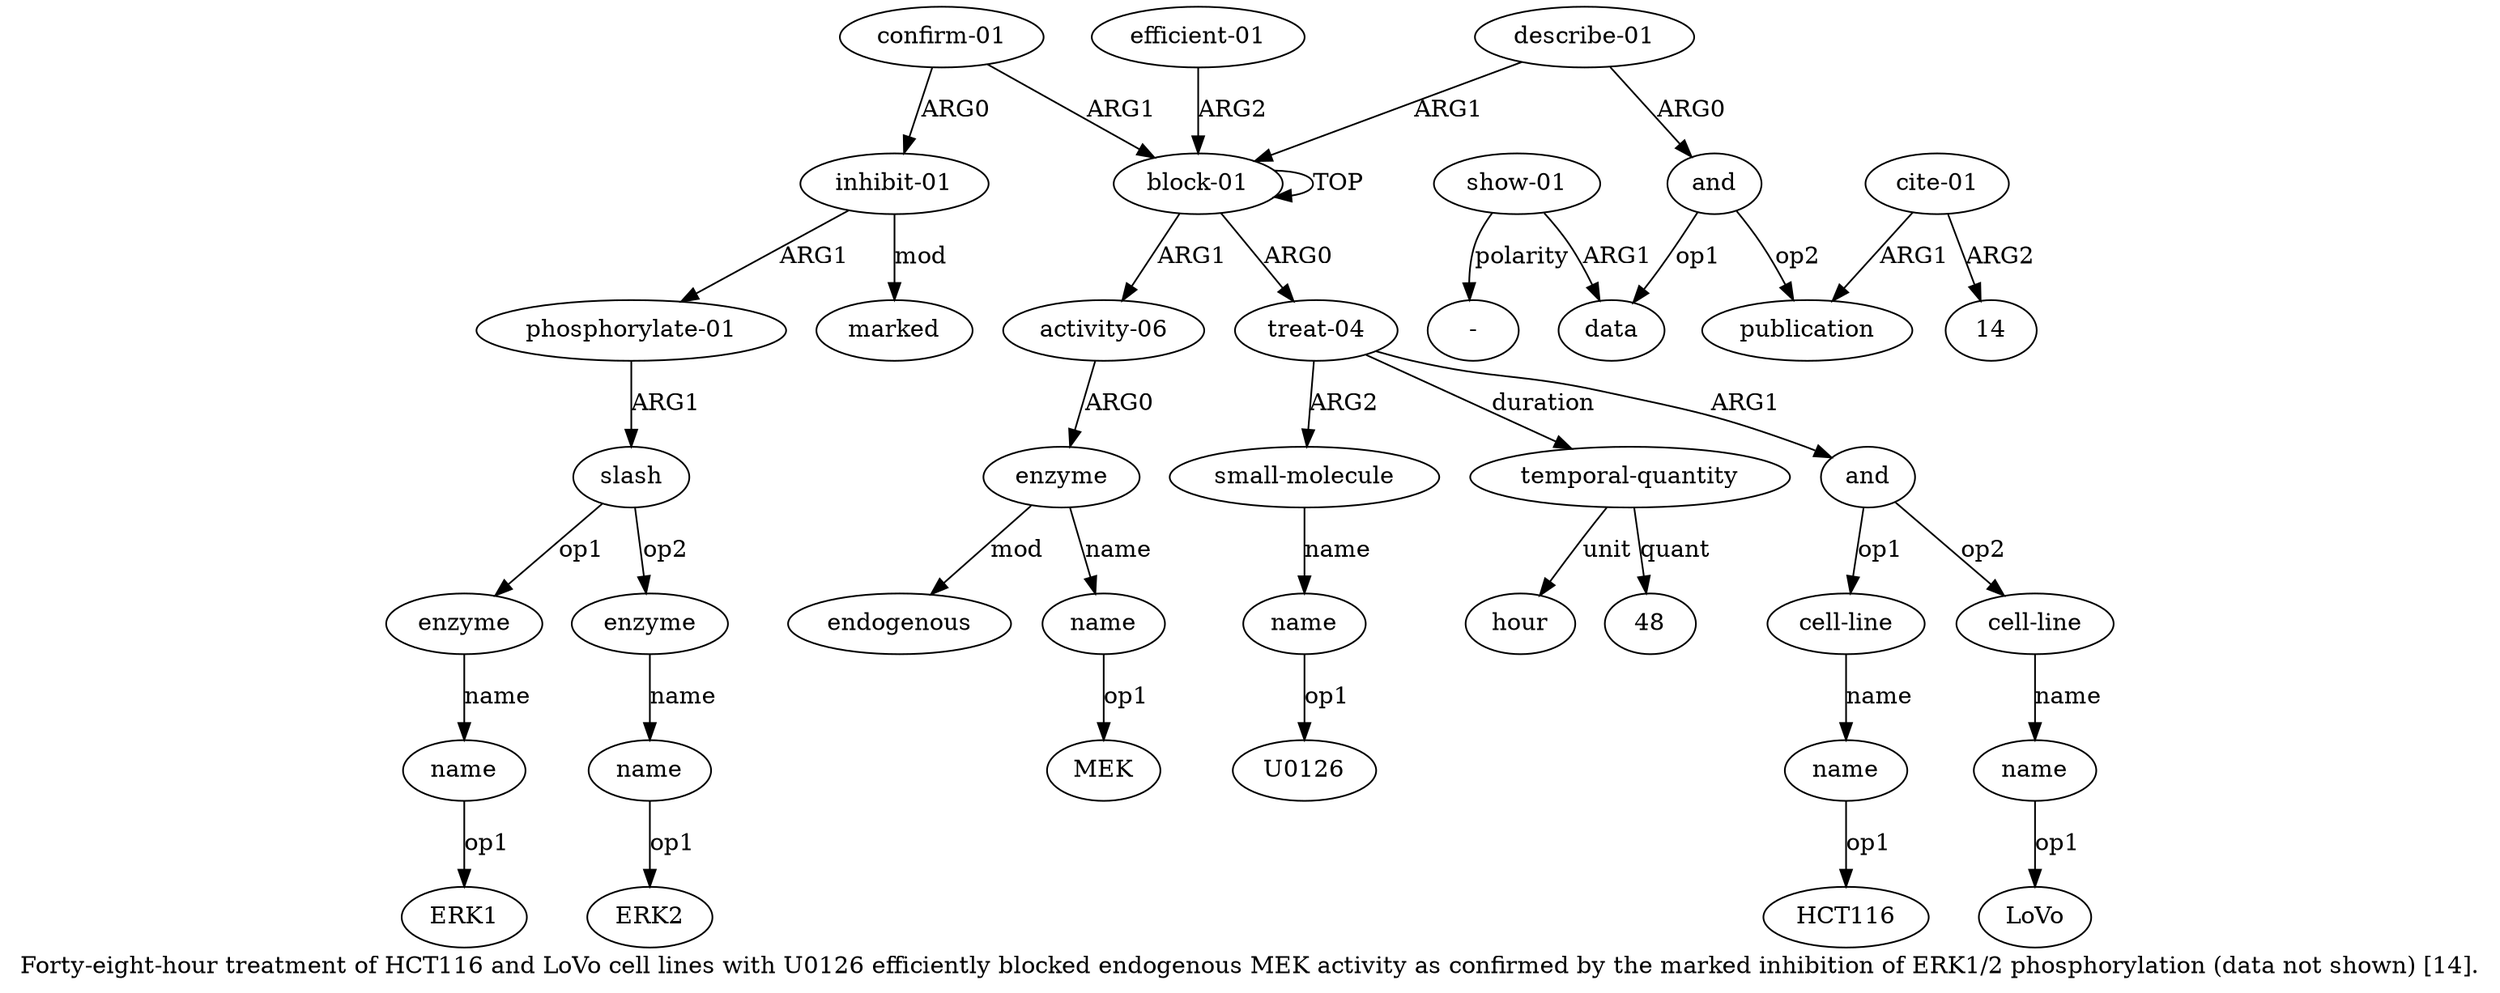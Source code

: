digraph  {
	graph [label="Forty-eight-hour treatment of HCT116 and LoVo cell lines with U0126 efficiently blocked endogenous MEK activity as confirmed by \
the marked inhibition of ERK1/2 phosphorylation (data not shown) [14]."];
	node [label="\N"];
	a20	 [color=black,
		gold_ind=20,
		gold_label=enzyme,
		label=enzyme,
		test_ind=20,
		test_label=enzyme];
	a21	 [color=black,
		gold_ind=21,
		gold_label=name,
		label=name,
		test_ind=21,
		test_label=name];
	a20 -> a21 [key=0,
	color=black,
	gold_label=name,
	label=name,
	test_label=name];
"a21 ERK1" [color=black,
	gold_ind=-1,
	gold_label=ERK1,
	label=ERK1,
	test_ind=-1,
	test_label=ERK1];
a21 -> "a21 ERK1" [key=0,
color=black,
gold_label=op1,
label=op1,
test_label=op1];
a22 [color=black,
gold_ind=22,
gold_label=enzyme,
label=enzyme,
test_ind=22,
test_label=enzyme];
a23 [color=black,
gold_ind=23,
gold_label=name,
label=name,
test_ind=23,
test_label=name];
a22 -> a23 [key=0,
color=black,
gold_label=name,
label=name,
test_label=name];
"a23 ERK2" [color=black,
gold_ind=-1,
gold_label=ERK2,
label=ERK2,
test_ind=-1,
test_label=ERK2];
a23 -> "a23 ERK2" [key=0,
color=black,
gold_label=op1,
label=op1,
test_label=op1];
a24 [color=black,
gold_ind=24,
gold_label=marked,
label=marked,
test_ind=24,
test_label=marked];
a25 [color=black,
gold_ind=25,
gold_label="describe-01",
label="describe-01",
test_ind=25,
test_label="describe-01"];
a26 [color=black,
gold_ind=26,
gold_label=and,
label=and,
test_ind=26,
test_label=and];
a25 -> a26 [key=0,
color=black,
gold_label=ARG0,
label=ARG0,
test_label=ARG0];
a0 [color=black,
gold_ind=0,
gold_label="block-01",
label="block-01",
test_ind=0,
test_label="block-01"];
a25 -> a0 [key=0,
color=black,
gold_label=ARG1,
label=ARG1,
test_label=ARG1];
a27 [color=black,
gold_ind=27,
gold_label=data,
label=data,
test_ind=27,
test_label=data];
a26 -> a27 [key=0,
color=black,
gold_label=op1,
label=op1,
test_label=op1];
a29 [color=black,
gold_ind=29,
gold_label=publication,
label=publication,
test_ind=29,
test_label=publication];
a26 -> a29 [key=0,
color=black,
gold_label=op2,
label=op2,
test_label=op2];
a28 [color=black,
gold_ind=28,
gold_label="show-01",
label="show-01",
test_ind=28,
test_label="show-01"];
a28 -> a27 [key=0,
color=black,
gold_label=ARG1,
label=ARG1,
test_label=ARG1];
"a28 -" [color=black,
gold_ind=-1,
gold_label="-",
label="-",
test_ind=-1,
test_label="-"];
a28 -> "a28 -" [key=0,
color=black,
gold_label=polarity,
label=polarity,
test_label=polarity];
a30 [color=black,
gold_ind=30,
gold_label="cite-01",
label="cite-01",
test_ind=30,
test_label="cite-01"];
a30 -> a29 [key=0,
color=black,
gold_label=ARG1,
label=ARG1,
test_label=ARG1];
"a30 14" [color=black,
gold_ind=-1,
gold_label=14,
label=14,
test_ind=-1,
test_label=14];
a30 -> "a30 14" [key=0,
color=black,
gold_label=ARG2,
label=ARG2,
test_label=ARG2];
"a9 48" [color=black,
gold_ind=-1,
gold_label=48,
label=48,
test_ind=-1,
test_label=48];
"a6 LoVo" [color=black,
gold_ind=-1,
gold_label=LoVo,
label=LoVo,
test_ind=-1,
test_label=LoVo];
"a13 MEK" [color=black,
gold_ind=-1,
gold_label=MEK,
label=MEK,
test_ind=-1,
test_label=MEK];
a15 [color=black,
gold_ind=15,
gold_label="efficient-01",
label="efficient-01",
test_ind=15,
test_label="efficient-01"];
a15 -> a0 [key=0,
color=black,
gold_label=ARG2,
label=ARG2,
test_label=ARG2];
a14 [color=black,
gold_ind=14,
gold_label=endogenous,
label=endogenous,
test_ind=14,
test_label=endogenous];
a17 [color=black,
gold_ind=17,
gold_label="inhibit-01",
label="inhibit-01",
test_ind=17,
test_label="inhibit-01"];
a17 -> a24 [key=0,
color=black,
gold_label=mod,
label=mod,
test_label=mod];
a18 [color=black,
gold_ind=18,
gold_label="phosphorylate-01",
label="phosphorylate-01",
test_ind=18,
test_label="phosphorylate-01"];
a17 -> a18 [key=0,
color=black,
gold_label=ARG1,
label=ARG1,
test_label=ARG1];
a16 [color=black,
gold_ind=16,
gold_label="confirm-01",
label="confirm-01",
test_ind=16,
test_label="confirm-01"];
a16 -> a17 [key=0,
color=black,
gold_label=ARG0,
label=ARG0,
test_label=ARG0];
a16 -> a0 [key=0,
color=black,
gold_label=ARG1,
label=ARG1,
test_label=ARG1];
a11 [color=black,
gold_ind=11,
gold_label="activity-06",
label="activity-06",
test_ind=11,
test_label="activity-06"];
a12 [color=black,
gold_ind=12,
gold_label=enzyme,
label=enzyme,
test_ind=12,
test_label=enzyme];
a11 -> a12 [key=0,
color=black,
gold_label=ARG0,
label=ARG0,
test_label=ARG0];
a10 [color=black,
gold_ind=10,
gold_label=hour,
label=hour,
test_ind=10,
test_label=hour];
a13 [color=black,
gold_ind=13,
gold_label=name,
label=name,
test_ind=13,
test_label=name];
a13 -> "a13 MEK" [key=0,
color=black,
gold_label=op1,
label=op1,
test_label=op1];
a12 -> a14 [key=0,
color=black,
gold_label=mod,
label=mod,
test_label=mod];
a12 -> a13 [key=0,
color=black,
gold_label=name,
label=name,
test_label=name];
a19 [color=black,
gold_ind=19,
gold_label=slash,
label=slash,
test_ind=19,
test_label=slash];
a19 -> a20 [key=0,
color=black,
gold_label=op1,
label=op1,
test_label=op1];
a19 -> a22 [key=0,
color=black,
gold_label=op2,
label=op2,
test_label=op2];
a18 -> a19 [key=0,
color=black,
gold_label=ARG1,
label=ARG1,
test_label=ARG1];
a1 [color=black,
gold_ind=1,
gold_label="treat-04",
label="treat-04",
test_ind=1,
test_label="treat-04"];
a2 [color=black,
gold_ind=2,
gold_label=and,
label=and,
test_ind=2,
test_label=and];
a1 -> a2 [key=0,
color=black,
gold_label=ARG1,
label=ARG1,
test_label=ARG1];
a7 [color=black,
gold_ind=7,
gold_label="small-molecule",
label="small-molecule",
test_ind=7,
test_label="small-molecule"];
a1 -> a7 [key=0,
color=black,
gold_label=ARG2,
label=ARG2,
test_label=ARG2];
a9 [color=black,
gold_ind=9,
gold_label="temporal-quantity",
label="temporal-quantity",
test_ind=9,
test_label="temporal-quantity"];
a1 -> a9 [key=0,
color=black,
gold_label=duration,
label=duration,
test_label=duration];
a0 -> a11 [key=0,
color=black,
gold_label=ARG1,
label=ARG1,
test_label=ARG1];
a0 -> a1 [key=0,
color=black,
gold_label=ARG0,
label=ARG0,
test_label=ARG0];
a0 -> a0 [key=0,
color=black,
gold_label=TOP,
label=TOP,
test_label=TOP];
a3 [color=black,
gold_ind=3,
gold_label="cell-line",
label="cell-line",
test_ind=3,
test_label="cell-line"];
a4 [color=black,
gold_ind=4,
gold_label=name,
label=name,
test_ind=4,
test_label=name];
a3 -> a4 [key=0,
color=black,
gold_label=name,
label=name,
test_label=name];
a2 -> a3 [key=0,
color=black,
gold_label=op1,
label=op1,
test_label=op1];
a5 [color=black,
gold_ind=5,
gold_label="cell-line",
label="cell-line",
test_ind=5,
test_label="cell-line"];
a2 -> a5 [key=0,
color=black,
gold_label=op2,
label=op2,
test_label=op2];
a6 [color=black,
gold_ind=6,
gold_label=name,
label=name,
test_ind=6,
test_label=name];
a5 -> a6 [key=0,
color=black,
gold_label=name,
label=name,
test_label=name];
"a4 HCT116" [color=black,
gold_ind=-1,
gold_label=HCT116,
label=HCT116,
test_ind=-1,
test_label=HCT116];
a4 -> "a4 HCT116" [key=0,
color=black,
gold_label=op1,
label=op1,
test_label=op1];
a8 [color=black,
gold_ind=8,
gold_label=name,
label=name,
test_ind=8,
test_label=name];
a7 -> a8 [key=0,
color=black,
gold_label=name,
label=name,
test_label=name];
a6 -> "a6 LoVo" [key=0,
color=black,
gold_label=op1,
label=op1,
test_label=op1];
a9 -> "a9 48" [key=0,
color=black,
gold_label=quant,
label=quant,
test_label=quant];
a9 -> a10 [key=0,
color=black,
gold_label=unit,
label=unit,
test_label=unit];
"a8 U0126" [color=black,
gold_ind=-1,
gold_label=U0126,
label=U0126,
test_ind=-1,
test_label=U0126];
a8 -> "a8 U0126" [key=0,
color=black,
gold_label=op1,
label=op1,
test_label=op1];
}
